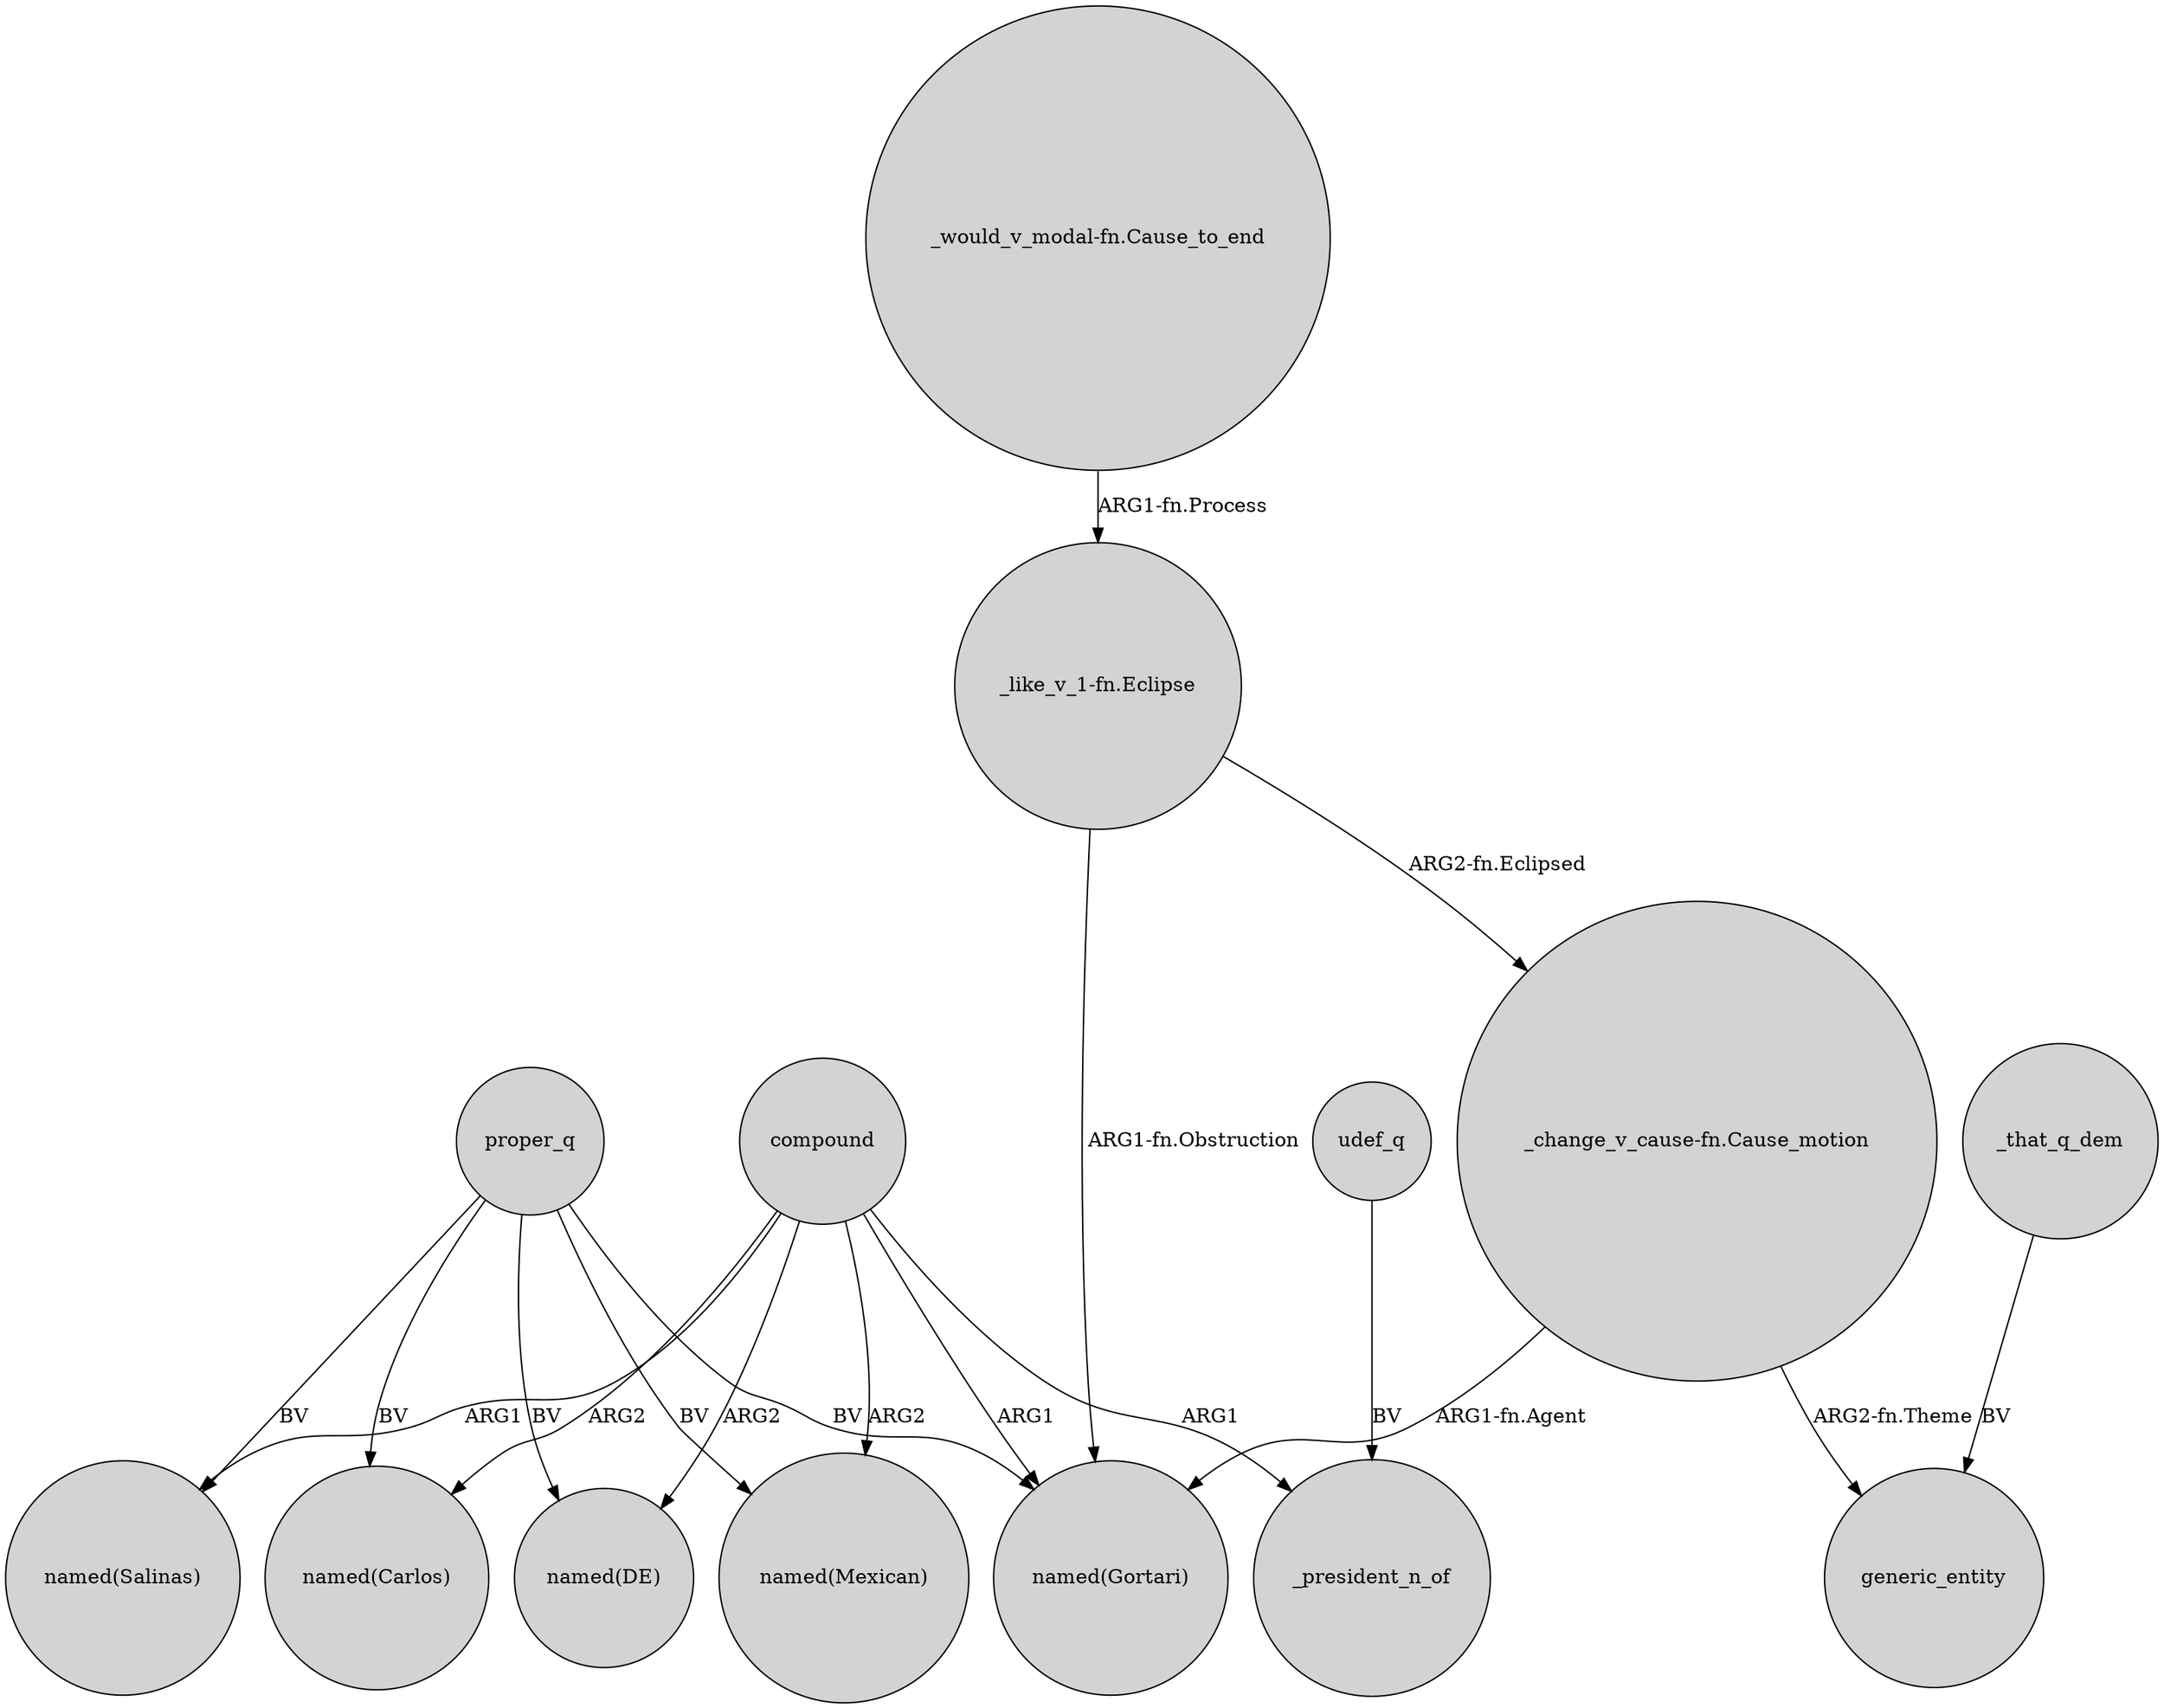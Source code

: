 digraph {
	node [shape=circle style=filled]
	proper_q -> "named(Carlos)" [label=BV]
	compound -> "named(DE)" [label=ARG2]
	compound -> "named(Gortari)" [label=ARG1]
	"_like_v_1-fn.Eclipse" -> "named(Gortari)" [label="ARG1-fn.Obstruction"]
	compound -> "named(Mexican)" [label=ARG2]
	compound -> _president_n_of [label=ARG1]
	proper_q -> "named(DE)" [label=BV]
	proper_q -> "named(Salinas)" [label=BV]
	"_change_v_cause-fn.Cause_motion" -> "named(Gortari)" [label="ARG1-fn.Agent"]
	proper_q -> "named(Mexican)" [label=BV]
	_that_q_dem -> generic_entity [label=BV]
	udef_q -> _president_n_of [label=BV]
	proper_q -> "named(Gortari)" [label=BV]
	"_would_v_modal-fn.Cause_to_end" -> "_like_v_1-fn.Eclipse" [label="ARG1-fn.Process"]
	compound -> "named(Carlos)" [label=ARG2]
	compound -> "named(Salinas)" [label=ARG1]
	"_change_v_cause-fn.Cause_motion" -> generic_entity [label="ARG2-fn.Theme"]
	"_like_v_1-fn.Eclipse" -> "_change_v_cause-fn.Cause_motion" [label="ARG2-fn.Eclipsed"]
}
